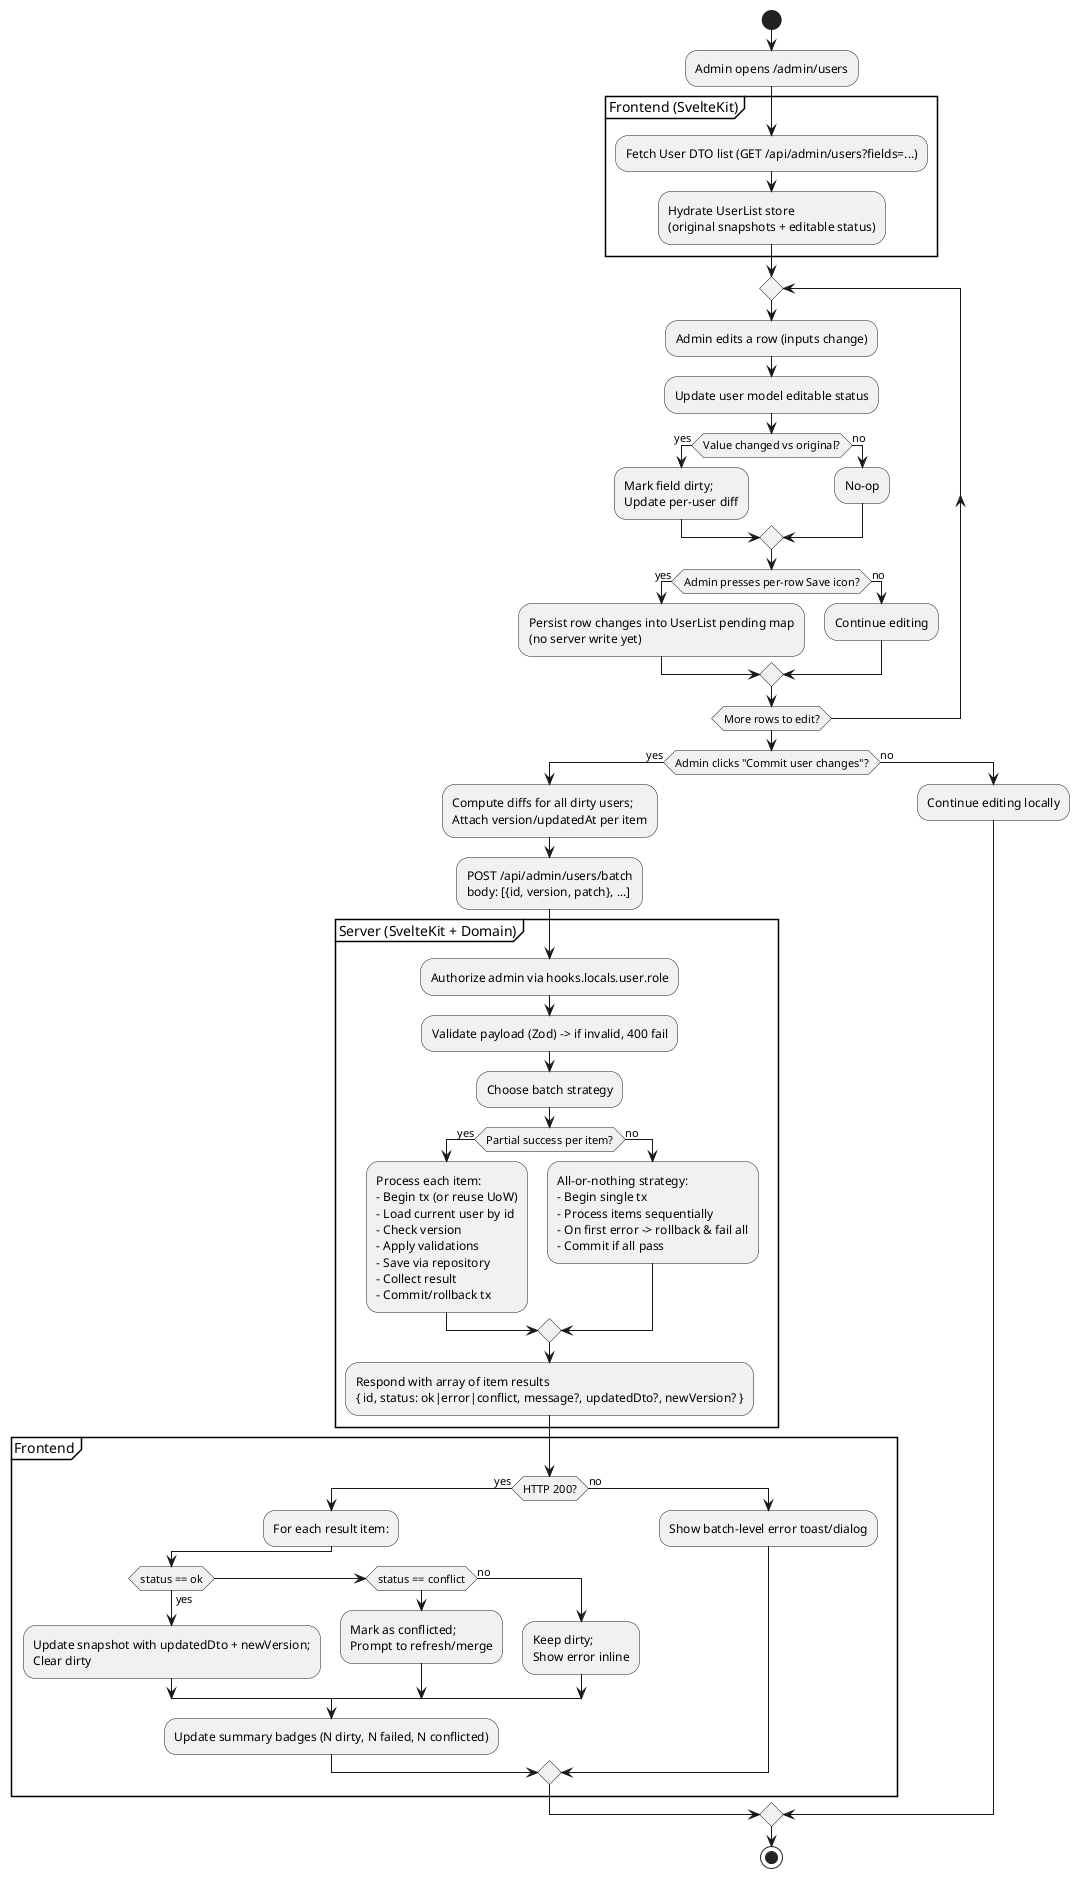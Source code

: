 @startuml
skinparam linetype ortho
skinparam monochrome false
skinparam defaultFontName JetBrains Mono
skinparam activity {
  BackgroundColor<<frontend>> #EEF7FF
  BackgroundColor<<server>>   #FFF6E5
  BackgroundColor<<db>>       #F0FFF0
}

start

:Admin opens /admin/users;

partition "Frontend (SvelteKit)" <<frontend>> {
  :Fetch User DTO list (GET /api/admin/users?fields=...);
  :Hydrate UserList store\n(original snapshots + editable status);
}

repeat
  :Admin edits a row (inputs change);
  :Update user model editable status;

  if (Value changed vs original?) then (yes)
    :Mark field dirty;\nUpdate per-user diff;
  else (no)
    :No-op;
  endif

  if (Admin presses per-row Save icon?) then (yes)
    :Persist row changes into UserList pending map\n(no server write yet);
  else (no)
    :Continue editing;
  endif

repeat while (More rows to edit?)

if (Admin clicks "Commit user changes"?) then (yes)
  :Compute diffs for all dirty users;\nAttach version/updatedAt per item;
  :POST /api/admin/users/batch\nbody: [{id, version, patch}, ...];

  partition "Server (SvelteKit + Domain)" <<server>> {
    :Authorize admin via hooks.locals.user.role;
    :Validate payload (Zod) -> if invalid, 400 fail;

    :Choose batch strategy;
    if (Partial success per item?) then (yes)
      :Process each item:\n- Begin tx (or reuse UoW)\n- Load current user by id\n- Check version\n- Apply validations\n- Save via repository\n- Collect result\n- Commit/rollback tx;
    else (no)
      :All-or-nothing strategy:\n- Begin single tx\n- Process items sequentially\n- On first error -> rollback & fail all\n- Commit if all pass;
    endif

    :Respond with array of item results\n{ id, status: ok|error|conflict, message?, updatedDto?, newVersion? };
  }

  partition "Frontend" <<frontend>> {
    if (HTTP 200?) then (yes)
      :For each result item:;
      if (status == ok) then (yes)
        :Update snapshot with updatedDto + newVersion;\nClear dirty;
      elseif (status == conflict)
        :Mark as conflicted;\nPrompt to refresh/merge;
      else (no)
        :Keep dirty;\nShow error inline;
      endif
      :Update summary badges (N dirty, N failed, N conflicted);
    else (no)
      :Show batch-level error toast/dialog;
    endif
  }
else (no)
  :Continue editing locally;
endif

stop
@enduml